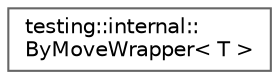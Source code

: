digraph "Graphical Class Hierarchy"
{
 // LATEX_PDF_SIZE
  bgcolor="transparent";
  edge [fontname=Helvetica,fontsize=10,labelfontname=Helvetica,labelfontsize=10];
  node [fontname=Helvetica,fontsize=10,shape=box,height=0.2,width=0.4];
  rankdir="LR";
  Node0 [id="Node000000",label="testing::internal::\lByMoveWrapper\< T \>",height=0.2,width=0.4,color="grey40", fillcolor="white", style="filled",URL="$structtesting_1_1internal_1_1_by_move_wrapper.html",tooltip=" "];
}
